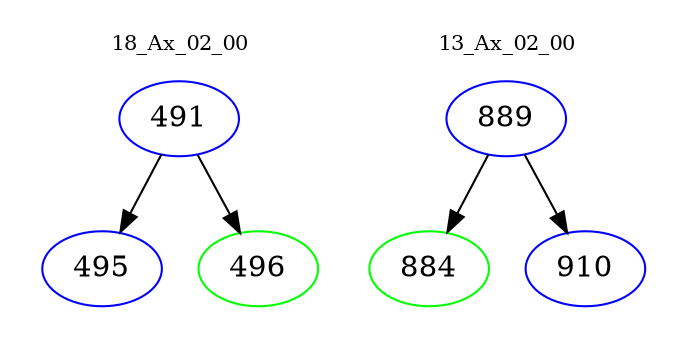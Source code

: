 digraph{
subgraph cluster_0 {
color = white
label = "18_Ax_02_00";
fontsize=10;
T0_491 [label="491", color="blue"]
T0_491 -> T0_495 [color="black"]
T0_495 [label="495", color="blue"]
T0_491 -> T0_496 [color="black"]
T0_496 [label="496", color="green"]
}
subgraph cluster_1 {
color = white
label = "13_Ax_02_00";
fontsize=10;
T1_889 [label="889", color="blue"]
T1_889 -> T1_884 [color="black"]
T1_884 [label="884", color="green"]
T1_889 -> T1_910 [color="black"]
T1_910 [label="910", color="blue"]
}
}
